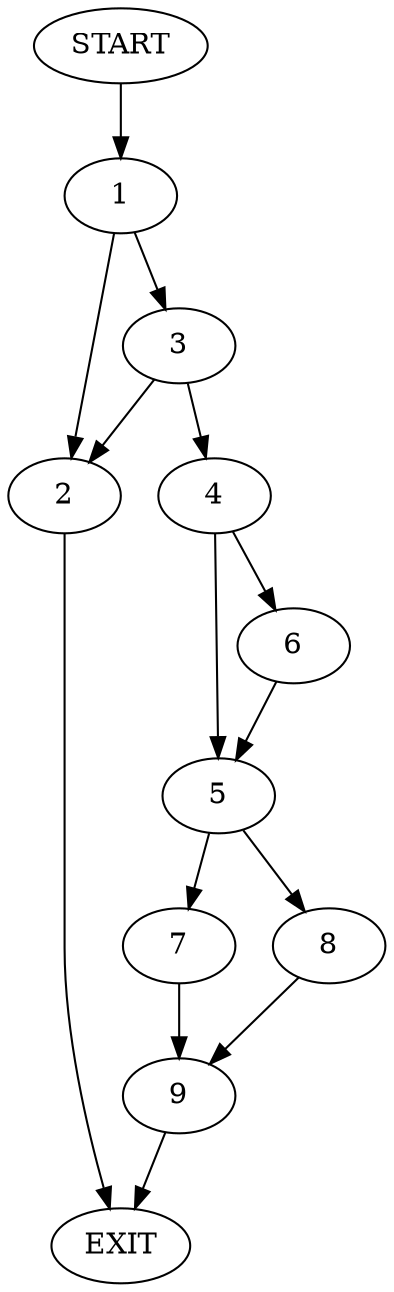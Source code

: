 digraph {
0 [label="START"]
10 [label="EXIT"]
0 -> 1
1 -> 2
1 -> 3
2 -> 10
3 -> 2
3 -> 4
4 -> 5
4 -> 6
5 -> 7
5 -> 8
6 -> 5
7 -> 9
8 -> 9
9 -> 10
}
